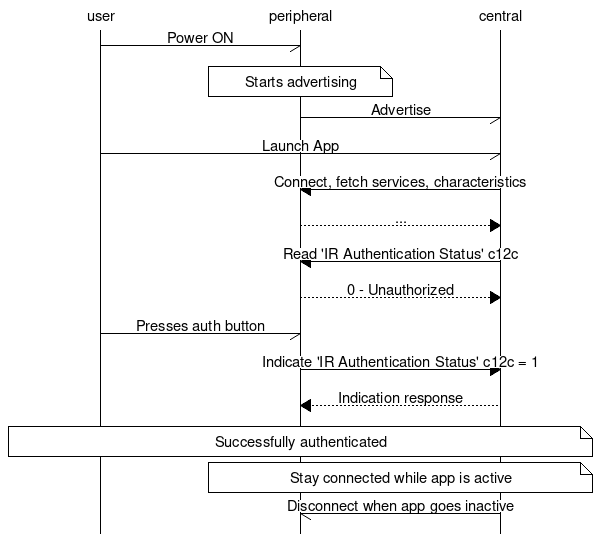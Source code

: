 msc {
    # entities
    user, peripheral, central;

    user -> peripheral [label = "Power ON"];
    peripheral note peripheral [label = "Starts advertising"];
    peripheral -> central [label = "Advertise"];

    user -> central [label = "Launch App"];

    peripheral <= central [label = "Connect, fetch services, characteristics"];
    peripheral >> central [label = "..."];

    peripheral <= central [label = "Read 'IR Authentication Status' c12c"];
    peripheral >> central [label = "0 - Unauthorized"];

    user -> peripheral [label = "Presses auth button"];
    peripheral => central [label = "Indicate 'IR Authentication Status' c12c = 1"];
    peripheral << central [label = "Indication response"];

    user note central [label = "Successfully authenticated"];

    peripheral note central [label = "Stay connected while app is active"];

    peripheral <- central [label = "Disconnect when app goes inactive"];
}
